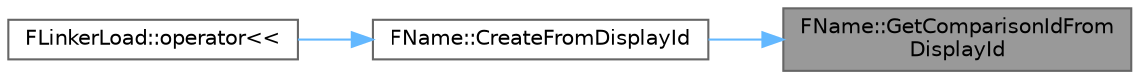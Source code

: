 digraph "FName::GetComparisonIdFromDisplayId"
{
 // INTERACTIVE_SVG=YES
 // LATEX_PDF_SIZE
  bgcolor="transparent";
  edge [fontname=Helvetica,fontsize=10,labelfontname=Helvetica,labelfontsize=10];
  node [fontname=Helvetica,fontsize=10,shape=box,height=0.2,width=0.4];
  rankdir="RL";
  Node1 [id="Node000001",label="FName::GetComparisonIdFrom\lDisplayId",height=0.2,width=0.4,color="gray40", fillcolor="grey60", style="filled", fontcolor="black",tooltip=" "];
  Node1 -> Node2 [id="edge1_Node000001_Node000002",dir="back",color="steelblue1",style="solid",tooltip=" "];
  Node2 [id="Node000002",label="FName::CreateFromDisplayId",height=0.2,width=0.4,color="grey40", fillcolor="white", style="filled",URL="$d0/d53/classFName.html#a68fd15e56e98380c81562bd364c2a78a",tooltip="Only call this if you really know what you're doing."];
  Node2 -> Node3 [id="edge2_Node000002_Node000003",dir="back",color="steelblue1",style="solid",tooltip=" "];
  Node3 [id="Node000003",label="FLinkerLoad::operator\<\<",height=0.2,width=0.4,color="grey40", fillcolor="white", style="filled",URL="$d9/d6b/classFLinkerLoad.html#a3d43cf8d23efebdb63943d7966322f6d",tooltip="Serializes an FName value from or into this archive."];
}

